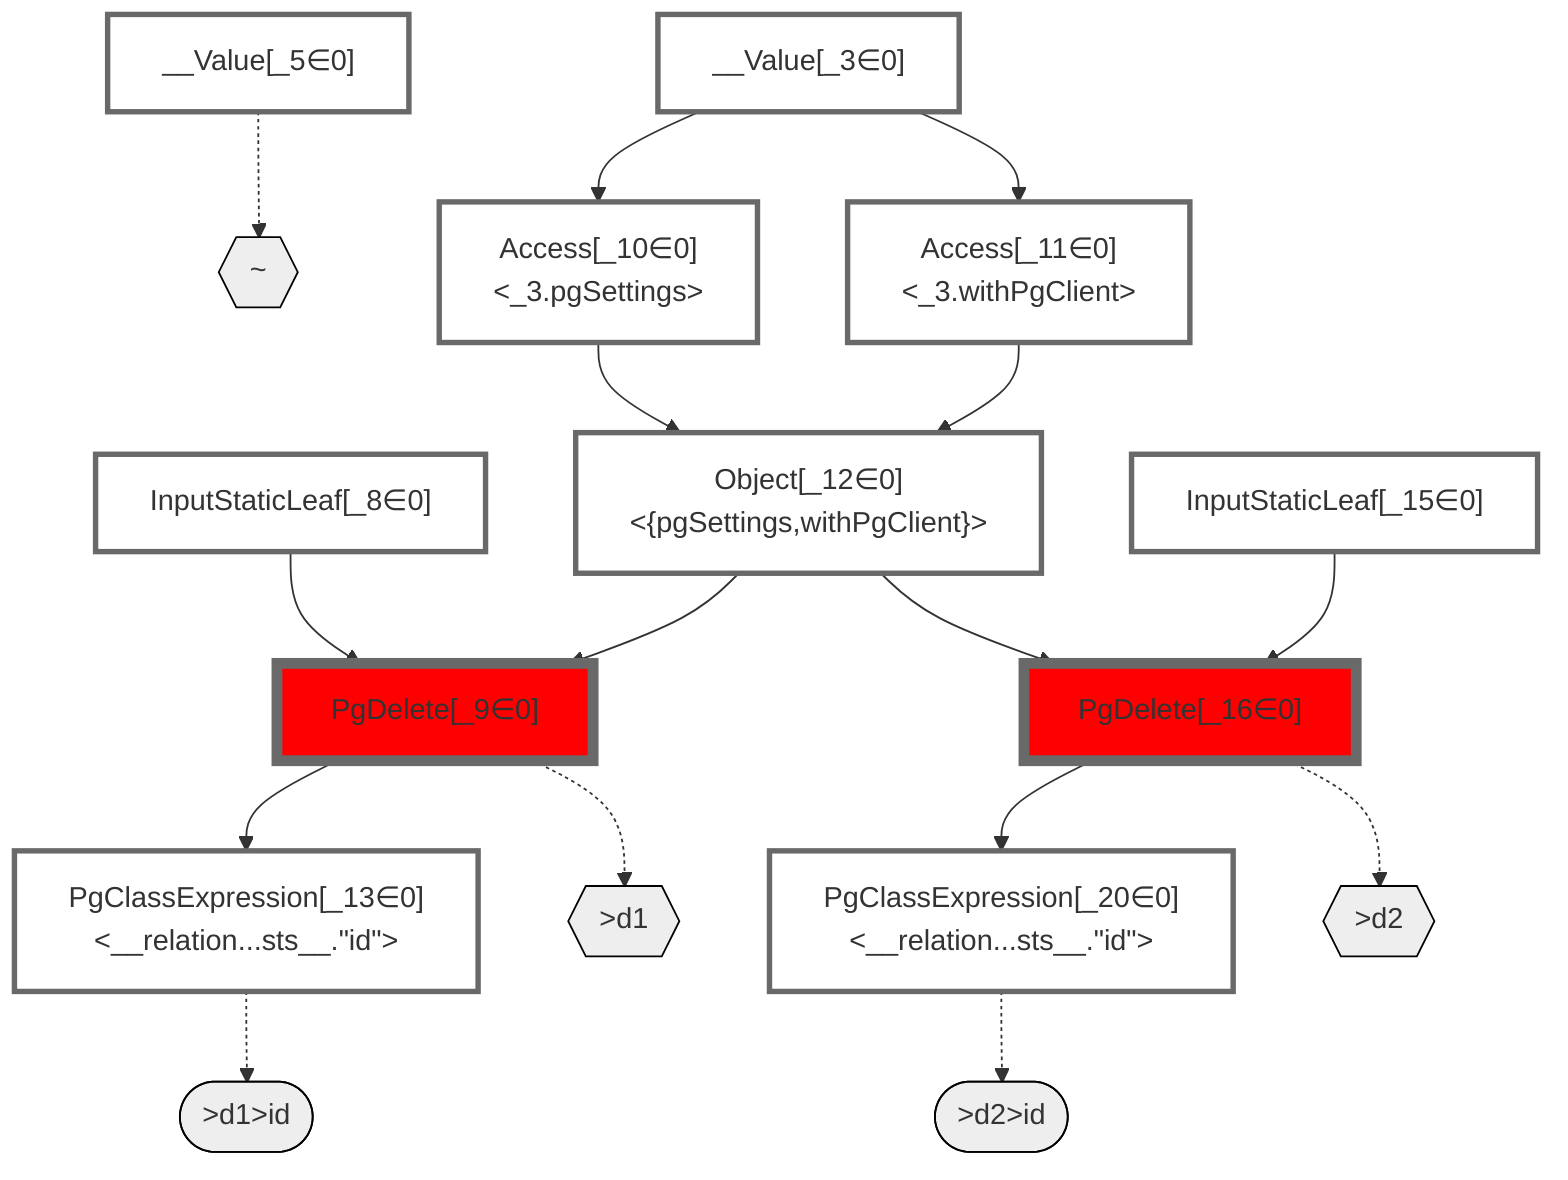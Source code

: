 graph TD
    classDef path fill:#eee,stroke:#000
    classDef plan fill:#fff,stroke-width:3px
    classDef itemplan fill:#fff,stroke-width:6px
    classDef sideeffectplan fill:#f00,stroke-width:6px

    %% subgraph fields
    P1{{"~"}}:::path
    P2{{">d1"}}:::path
    P3([">d1>id"]):::path
    %% P2 -.-> P3
    %% P1 -.-> P2
    P4{{">d2"}}:::path
    P5([">d2>id"]):::path
    %% P4 -.-> P5
    %% P1 -.-> P4
    %% end

    %% define plans
    __Value_3["__Value[_3∈0]<br /><context>"]:::plan
    __Value_5["__Value[_5∈0]<br /><rootValue>"]:::plan
    InputStaticLeaf_8["InputStaticLeaf[_8∈0]"]:::plan
    PgDelete_9["PgDelete[_9∈0]"]:::sideeffectplan
    Access_10["Access[_10∈0]<br /><_3.pgSettings>"]:::plan
    Access_11["Access[_11∈0]<br /><_3.withPgClient>"]:::plan
    Object_12["Object[_12∈0]<br /><{pgSettings,withPgClient}>"]:::plan
    PgClassExpression_13["PgClassExpression[_13∈0]<br /><__relation...sts__.#quot;id#quot;>"]:::plan
    InputStaticLeaf_15["InputStaticLeaf[_15∈0]"]:::plan
    PgDelete_16["PgDelete[_16∈0]"]:::sideeffectplan
    PgClassExpression_20["PgClassExpression[_20∈0]<br /><__relation...sts__.#quot;id#quot;>"]:::plan

    %% plan dependencies
    Object_12 --> PgDelete_9
    InputStaticLeaf_8 --> PgDelete_9
    __Value_3 --> Access_10
    __Value_3 --> Access_11
    Access_10 --> Object_12
    Access_11 --> Object_12
    PgDelete_9 --> PgClassExpression_13
    Object_12 --> PgDelete_16
    InputStaticLeaf_15 --> PgDelete_16
    PgDelete_16 --> PgClassExpression_20

    %% plan-to-path relationships
    __Value_5 -.-> P1
    PgDelete_9 -.-> P2
    PgClassExpression_13 -.-> P3
    PgDelete_16 -.-> P4
    PgClassExpression_20 -.-> P5

    %% allocate buckets
    classDef bucket0 stroke:#696969
    class __Value_3,__Value_5,InputStaticLeaf_8,PgDelete_9,Access_10,Access_11,Object_12,PgClassExpression_13,InputStaticLeaf_15,PgDelete_16,PgClassExpression_20 bucket0
